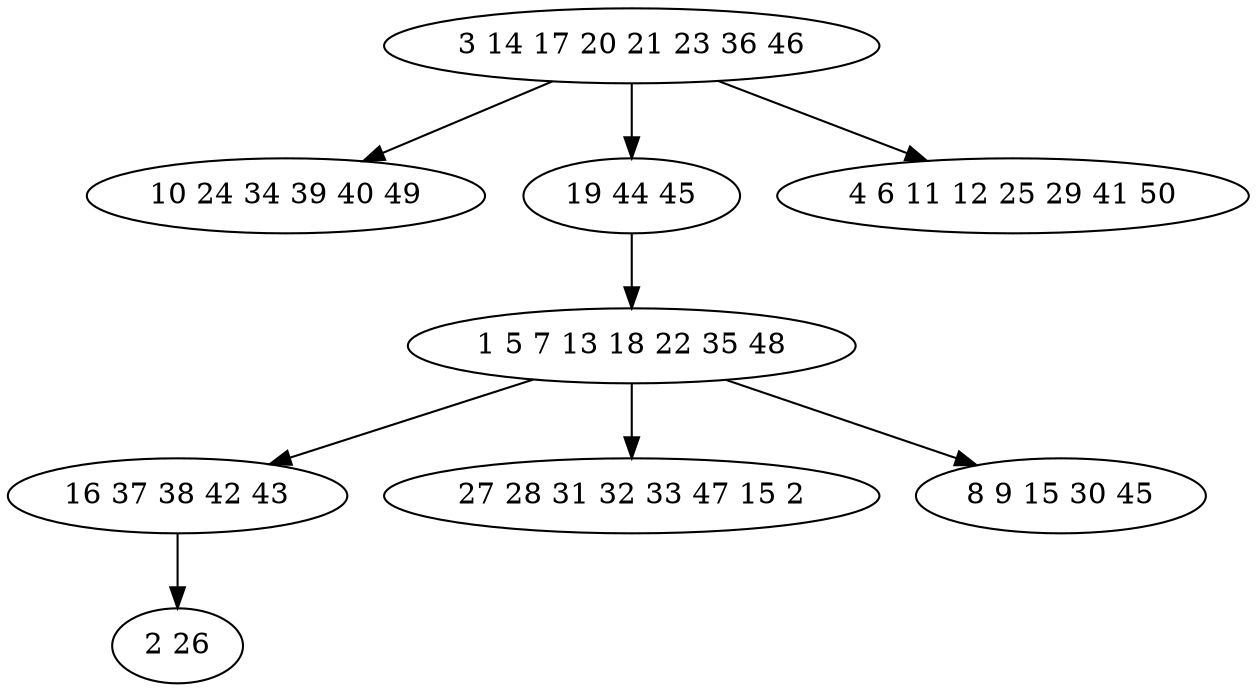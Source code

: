 digraph true_tree {
	"0" -> "1"
	"0" -> "2"
	"2" -> "3"
	"3" -> "4"
	"3" -> "5"
	"3" -> "6"
	"0" -> "7"
	"4" -> "8"
	"0" [label="3 14 17 20 21 23 36 46"];
	"1" [label="10 24 34 39 40 49"];
	"2" [label="19 44 45"];
	"3" [label="1 5 7 13 18 22 35 48"];
	"4" [label="16 37 38 42 43"];
	"5" [label="27 28 31 32 33 47 15 2"];
	"6" [label="8 9 15 30 45"];
	"7" [label="4 6 11 12 25 29 41 50"];
	"8" [label="2 26"];
}
